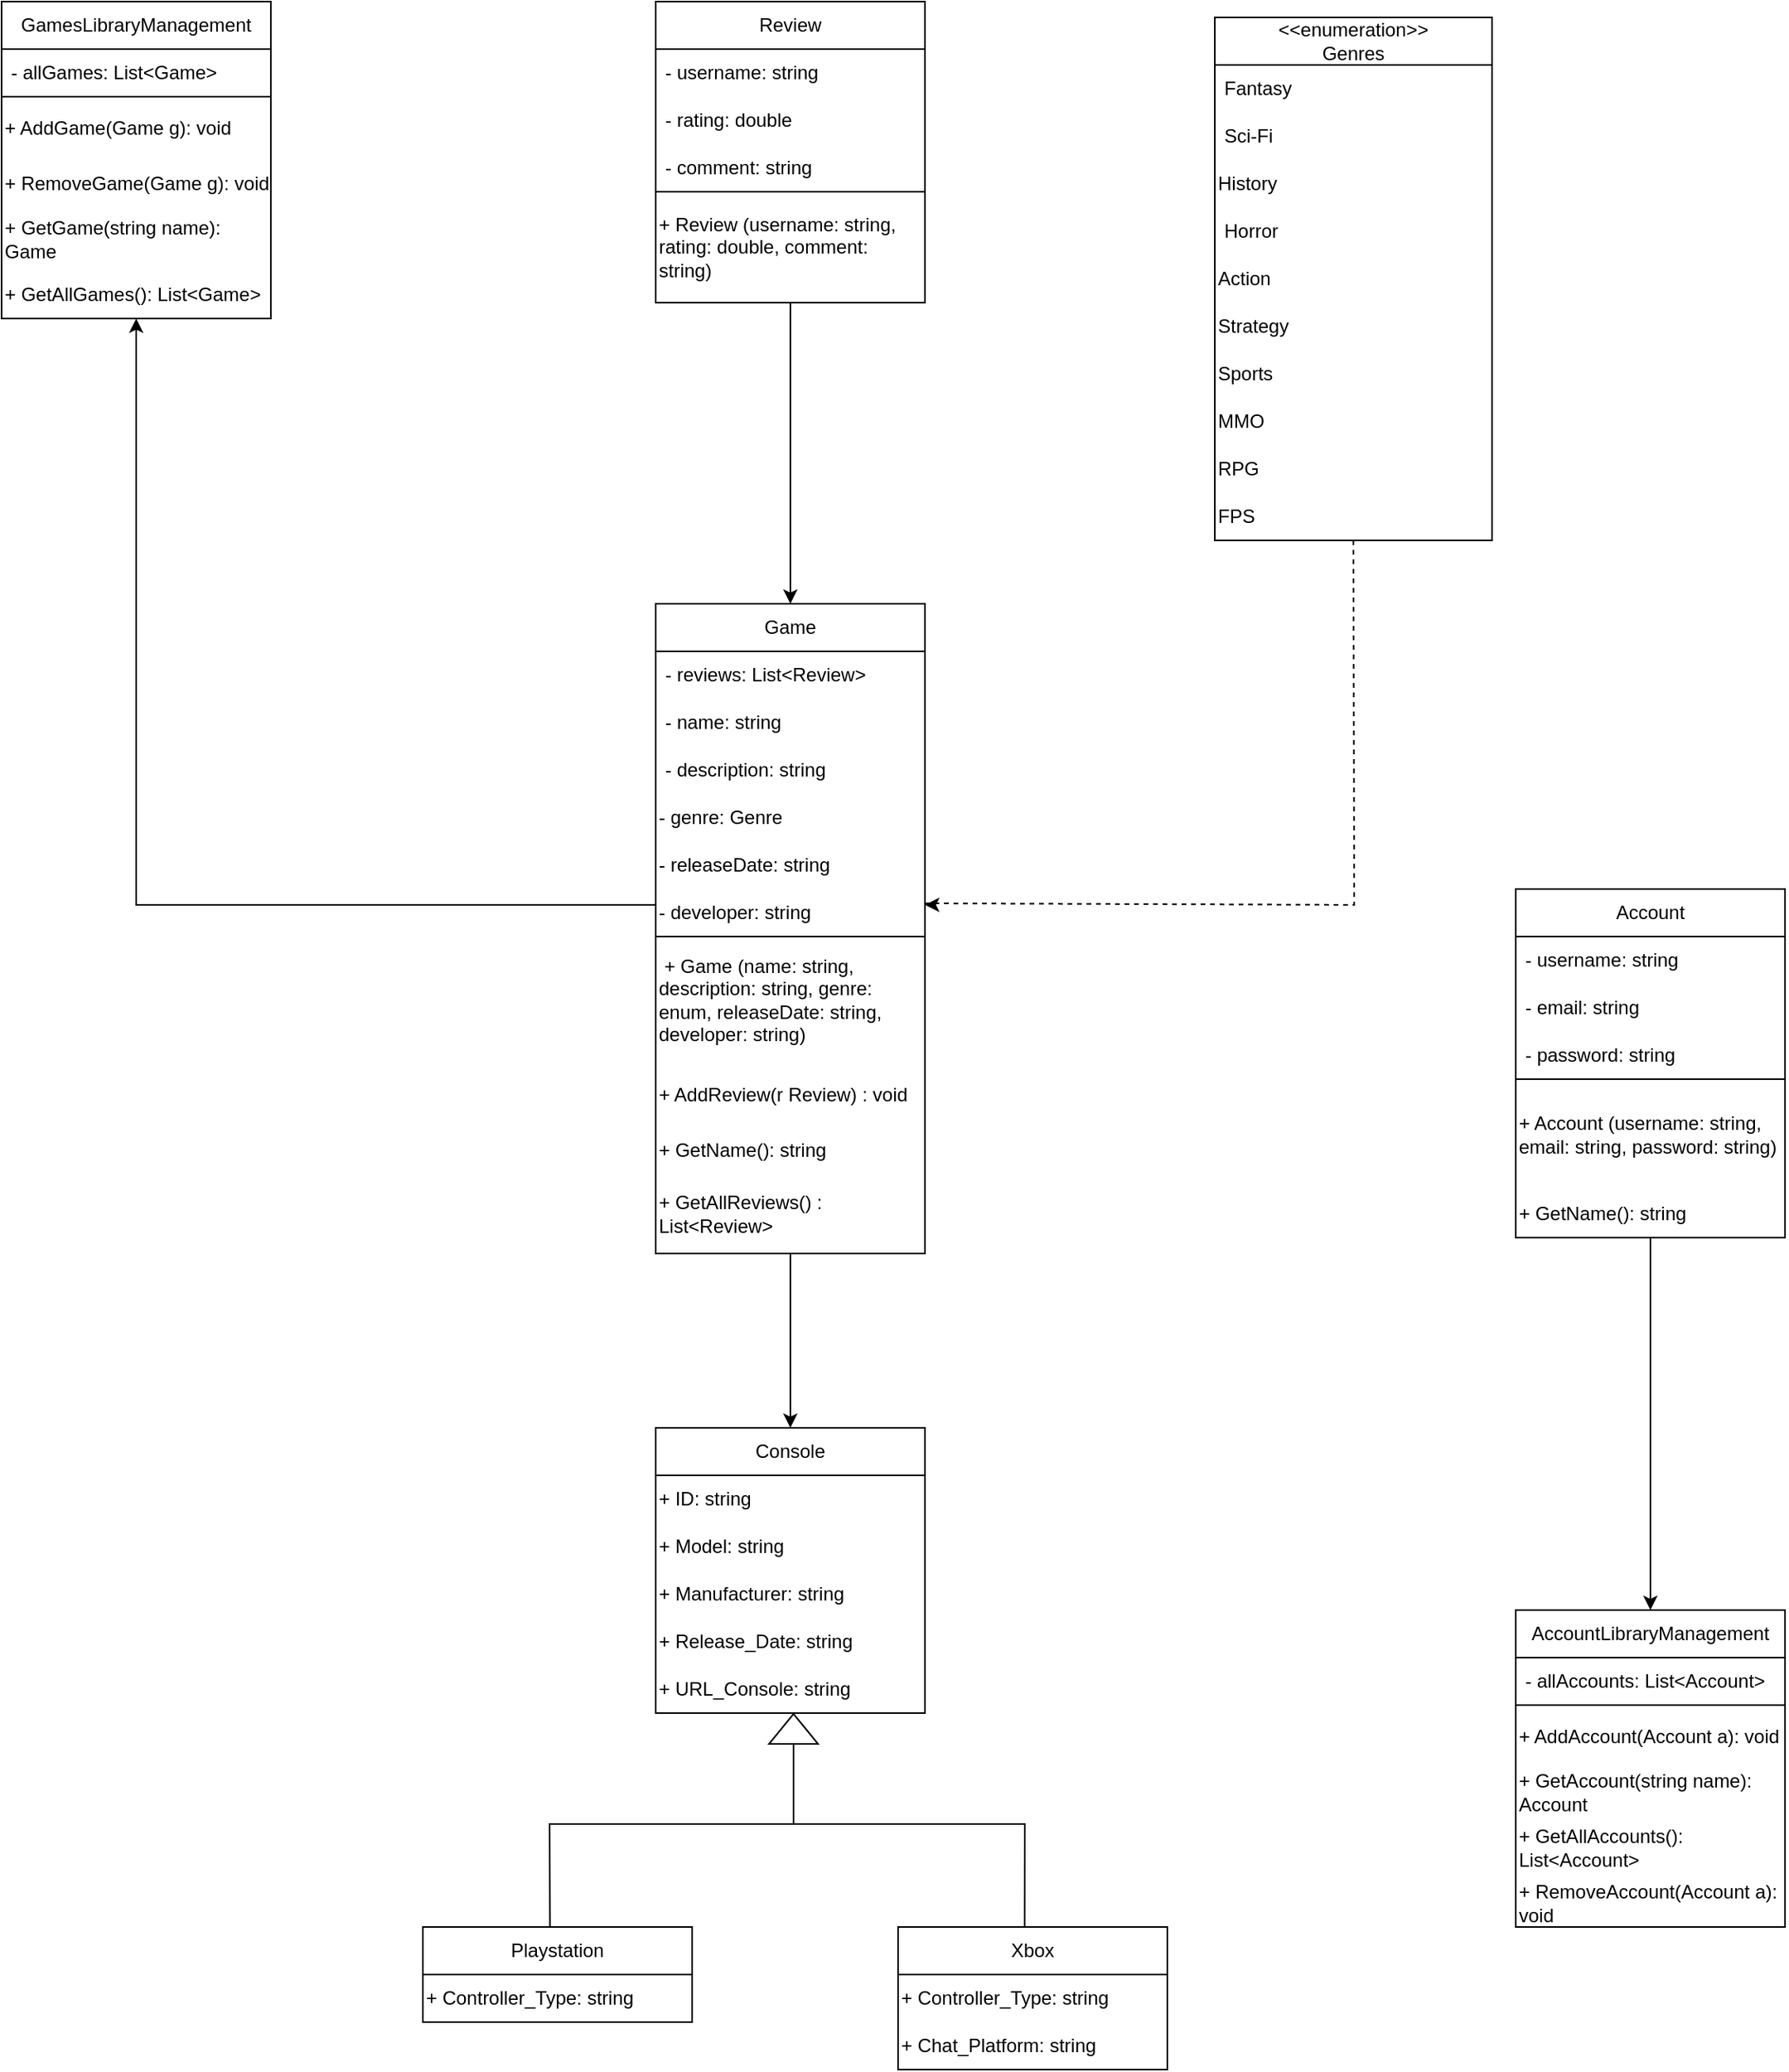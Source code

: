 <mxfile version="21.0.8" type="device"><diagram name="Страница-1" id="sdUZpMWSYJXm1RIvVRuR"><mxGraphModel dx="1923" dy="3349" grid="1" gridSize="10" guides="1" tooltips="1" connect="1" arrows="1" fold="1" page="1" pageScale="1" pageWidth="827" pageHeight="1169" math="0" shadow="0"><root><mxCell id="0"/><mxCell id="1" parent="0"/><mxCell id="oVc4lL-X0MRbzAyfg5KV-13" value="Game" style="swimlane;fontStyle=0;childLayout=stackLayout;horizontal=1;startSize=30;horizontalStack=0;resizeParent=1;resizeParentMax=0;resizeLast=0;collapsible=1;marginBottom=0;whiteSpace=wrap;html=1;" parent="1" vertex="1"><mxGeometry x="657" y="170" width="170" height="410" as="geometry"/></mxCell><mxCell id="oVc4lL-X0MRbzAyfg5KV-14" value="- reviews: List&amp;lt;Review&amp;gt;&amp;nbsp;" style="text;strokeColor=none;fillColor=none;align=left;verticalAlign=middle;spacingLeft=4;spacingRight=4;overflow=hidden;points=[[0,0.5],[1,0.5]];portConstraint=eastwest;rotatable=0;whiteSpace=wrap;html=1;" parent="oVc4lL-X0MRbzAyfg5KV-13" vertex="1"><mxGeometry y="30" width="170" height="30" as="geometry"/></mxCell><mxCell id="oVc4lL-X0MRbzAyfg5KV-15" value="- name: string" style="text;strokeColor=none;fillColor=none;align=left;verticalAlign=middle;spacingLeft=4;spacingRight=4;overflow=hidden;points=[[0,0.5],[1,0.5]];portConstraint=eastwest;rotatable=0;whiteSpace=wrap;html=1;" parent="oVc4lL-X0MRbzAyfg5KV-13" vertex="1"><mxGeometry y="60" width="170" height="30" as="geometry"/></mxCell><mxCell id="oVc4lL-X0MRbzAyfg5KV-16" value="- description: string" style="text;strokeColor=none;fillColor=none;align=left;verticalAlign=middle;spacingLeft=4;spacingRight=4;overflow=hidden;points=[[0,0.5],[1,0.5]];portConstraint=eastwest;rotatable=0;whiteSpace=wrap;html=1;" parent="oVc4lL-X0MRbzAyfg5KV-13" vertex="1"><mxGeometry y="90" width="170" height="30" as="geometry"/></mxCell><mxCell id="oVc4lL-X0MRbzAyfg5KV-17" value="- genre: Genre" style="text;html=1;strokeColor=none;fillColor=none;align=left;verticalAlign=middle;whiteSpace=wrap;rounded=0;" parent="oVc4lL-X0MRbzAyfg5KV-13" vertex="1"><mxGeometry y="120" width="170" height="30" as="geometry"/></mxCell><mxCell id="oVc4lL-X0MRbzAyfg5KV-21" value="- releaseDate: string" style="text;html=1;strokeColor=none;fillColor=none;align=left;verticalAlign=middle;whiteSpace=wrap;rounded=0;" parent="oVc4lL-X0MRbzAyfg5KV-13" vertex="1"><mxGeometry y="150" width="170" height="30" as="geometry"/></mxCell><mxCell id="oVc4lL-X0MRbzAyfg5KV-18" value="- developer: string" style="text;html=1;strokeColor=none;fillColor=none;align=left;verticalAlign=middle;whiteSpace=wrap;rounded=0;" parent="oVc4lL-X0MRbzAyfg5KV-13" vertex="1"><mxGeometry y="180" width="170" height="30" as="geometry"/></mxCell><mxCell id="oVc4lL-X0MRbzAyfg5KV-23" value="" style="endArrow=none;html=1;rounded=0;entryX=1;entryY=0;entryDx=0;entryDy=0;exitX=0;exitY=0;exitDx=0;exitDy=0;" parent="oVc4lL-X0MRbzAyfg5KV-13" source="oVc4lL-X0MRbzAyfg5KV-22" target="oVc4lL-X0MRbzAyfg5KV-22" edge="1"><mxGeometry width="50" height="50" relative="1" as="geometry"><mxPoint y="250" as="sourcePoint"/><mxPoint x="50" y="200" as="targetPoint"/></mxGeometry></mxCell><mxCell id="oVc4lL-X0MRbzAyfg5KV-22" value="&amp;nbsp;+ Game (name: string, description: string, genre: enum, releaseDate: string, developer: string)" style="text;html=1;strokeColor=none;fillColor=none;align=left;verticalAlign=middle;whiteSpace=wrap;rounded=0;" parent="oVc4lL-X0MRbzAyfg5KV-13" vertex="1"><mxGeometry y="210" width="170" height="80" as="geometry"/></mxCell><mxCell id="oVc4lL-X0MRbzAyfg5KV-28" value="+ AddReview(r Review) : void" style="text;html=1;strokeColor=none;fillColor=none;align=left;verticalAlign=middle;whiteSpace=wrap;rounded=0;" parent="oVc4lL-X0MRbzAyfg5KV-13" vertex="1"><mxGeometry y="290" width="170" height="40" as="geometry"/></mxCell><mxCell id="12bxAqdpkY65nuNfrwB1-2" value="+ GetName(): string" style="text;html=1;strokeColor=none;fillColor=none;align=left;verticalAlign=middle;whiteSpace=wrap;rounded=0;" parent="oVc4lL-X0MRbzAyfg5KV-13" vertex="1"><mxGeometry y="330" width="170" height="30" as="geometry"/></mxCell><mxCell id="oVc4lL-X0MRbzAyfg5KV-29" value="+ GetAllReviews() : List&amp;lt;Review&amp;gt;" style="text;html=1;strokeColor=none;fillColor=none;align=left;verticalAlign=middle;whiteSpace=wrap;rounded=0;" parent="oVc4lL-X0MRbzAyfg5KV-13" vertex="1"><mxGeometry y="360" width="170" height="50" as="geometry"/></mxCell><mxCell id="oVc4lL-X0MRbzAyfg5KV-24" value="Review" style="swimlane;fontStyle=0;childLayout=stackLayout;horizontal=1;startSize=30;horizontalStack=0;resizeParent=1;resizeParentMax=0;resizeLast=0;collapsible=1;marginBottom=0;whiteSpace=wrap;html=1;" parent="1" vertex="1"><mxGeometry x="657" y="-210" width="170" height="190" as="geometry"/></mxCell><mxCell id="oVc4lL-X0MRbzAyfg5KV-25" value="- username: string" style="text;strokeColor=none;fillColor=none;align=left;verticalAlign=middle;spacingLeft=4;spacingRight=4;overflow=hidden;points=[[0,0.5],[1,0.5]];portConstraint=eastwest;rotatable=0;whiteSpace=wrap;html=1;" parent="oVc4lL-X0MRbzAyfg5KV-24" vertex="1"><mxGeometry y="30" width="170" height="30" as="geometry"/></mxCell><mxCell id="oVc4lL-X0MRbzAyfg5KV-26" value="- rating: double" style="text;strokeColor=none;fillColor=none;align=left;verticalAlign=middle;spacingLeft=4;spacingRight=4;overflow=hidden;points=[[0,0.5],[1,0.5]];portConstraint=eastwest;rotatable=0;whiteSpace=wrap;html=1;" parent="oVc4lL-X0MRbzAyfg5KV-24" vertex="1"><mxGeometry y="60" width="170" height="30" as="geometry"/></mxCell><mxCell id="oVc4lL-X0MRbzAyfg5KV-27" value="- comment: string" style="text;strokeColor=none;fillColor=none;align=left;verticalAlign=middle;spacingLeft=4;spacingRight=4;overflow=hidden;points=[[0,0.5],[1,0.5]];portConstraint=eastwest;rotatable=0;whiteSpace=wrap;html=1;" parent="oVc4lL-X0MRbzAyfg5KV-24" vertex="1"><mxGeometry y="90" width="170" height="30" as="geometry"/></mxCell><mxCell id="oVc4lL-X0MRbzAyfg5KV-34" value="" style="endArrow=none;html=1;rounded=0;exitX=0;exitY=0;exitDx=0;exitDy=0;entryX=1;entryY=0;entryDx=0;entryDy=0;" parent="oVc4lL-X0MRbzAyfg5KV-24" source="oVc4lL-X0MRbzAyfg5KV-33" target="oVc4lL-X0MRbzAyfg5KV-33" edge="1"><mxGeometry width="50" height="50" relative="1" as="geometry"><mxPoint x="40" y="200" as="sourcePoint"/><mxPoint x="90" y="150" as="targetPoint"/></mxGeometry></mxCell><mxCell id="oVc4lL-X0MRbzAyfg5KV-33" value="+ Review (username: string, rating: double, comment: string)&amp;nbsp;" style="text;html=1;strokeColor=none;fillColor=none;align=left;verticalAlign=middle;whiteSpace=wrap;rounded=0;" parent="oVc4lL-X0MRbzAyfg5KV-24" vertex="1"><mxGeometry y="120" width="170" height="70" as="geometry"/></mxCell><mxCell id="oVc4lL-X0MRbzAyfg5KV-35" value="AccountLibraryManagement" style="swimlane;fontStyle=0;childLayout=stackLayout;horizontal=1;startSize=30;horizontalStack=0;resizeParent=1;resizeParentMax=0;resizeLast=0;collapsible=1;marginBottom=0;whiteSpace=wrap;html=1;" parent="1" vertex="1"><mxGeometry x="1200" y="805" width="170" height="200" as="geometry"/></mxCell><mxCell id="oVc4lL-X0MRbzAyfg5KV-40" value="" style="endArrow=none;html=1;rounded=0;exitX=0;exitY=0;exitDx=0;exitDy=0;entryX=1;entryY=0;entryDx=0;entryDy=0;" parent="oVc4lL-X0MRbzAyfg5KV-35" edge="1"><mxGeometry width="50" height="50" relative="1" as="geometry"><mxPoint x="-2.274e-13" y="60" as="sourcePoint"/><mxPoint x="170.0" y="60" as="targetPoint"/></mxGeometry></mxCell><mxCell id="si3ed06ZD6JGQciLyGwY-2" value="- allAccounts: List&amp;lt;Account&amp;gt;" style="text;strokeColor=none;fillColor=none;align=left;verticalAlign=middle;spacingLeft=4;spacingRight=4;overflow=hidden;points=[[0,0.5],[1,0.5]];portConstraint=eastwest;rotatable=0;whiteSpace=wrap;html=1;" parent="oVc4lL-X0MRbzAyfg5KV-35" vertex="1"><mxGeometry y="30" width="170" height="30" as="geometry"/></mxCell><mxCell id="si3ed06ZD6JGQciLyGwY-28" value="+ AddAccount(Account a): void" style="text;html=1;strokeColor=none;fillColor=none;align=left;verticalAlign=middle;whiteSpace=wrap;rounded=0;" parent="oVc4lL-X0MRbzAyfg5KV-35" vertex="1"><mxGeometry y="60" width="170" height="40" as="geometry"/></mxCell><mxCell id="si3ed06ZD6JGQciLyGwY-31" value="+ GetAccount(string name): Account" style="text;html=1;strokeColor=none;fillColor=none;align=left;verticalAlign=middle;whiteSpace=wrap;rounded=0;" parent="oVc4lL-X0MRbzAyfg5KV-35" vertex="1"><mxGeometry y="100" width="170" height="30" as="geometry"/></mxCell><mxCell id="si3ed06ZD6JGQciLyGwY-30" value="+ GetAllAccounts(): List&amp;lt;Account&amp;gt;" style="text;html=1;strokeColor=none;fillColor=none;align=left;verticalAlign=middle;whiteSpace=wrap;rounded=0;" parent="oVc4lL-X0MRbzAyfg5KV-35" vertex="1"><mxGeometry y="130" width="170" height="40" as="geometry"/></mxCell><mxCell id="si3ed06ZD6JGQciLyGwY-29" value="+ RemoveAccount(Account a): void" style="text;html=1;strokeColor=none;fillColor=none;align=left;verticalAlign=middle;whiteSpace=wrap;rounded=0;" parent="oVc4lL-X0MRbzAyfg5KV-35" vertex="1"><mxGeometry y="170" width="170" height="30" as="geometry"/></mxCell><mxCell id="oVc4lL-X0MRbzAyfg5KV-42" value="&amp;lt;&amp;lt;enumeration&amp;gt;&amp;gt;&lt;br&gt;Genres" style="swimlane;fontStyle=0;childLayout=stackLayout;horizontal=1;startSize=30;horizontalStack=0;resizeParent=1;resizeParentMax=0;resizeLast=0;collapsible=1;marginBottom=0;whiteSpace=wrap;html=1;" parent="1" vertex="1"><mxGeometry x="1010" y="-200" width="175" height="330" as="geometry"/></mxCell><mxCell id="oVc4lL-X0MRbzAyfg5KV-43" value="Fantasy" style="text;strokeColor=none;fillColor=none;align=left;verticalAlign=middle;spacingLeft=4;spacingRight=4;overflow=hidden;points=[[0,0.5],[1,0.5]];portConstraint=eastwest;rotatable=0;whiteSpace=wrap;html=1;" parent="oVc4lL-X0MRbzAyfg5KV-42" vertex="1"><mxGeometry y="30" width="175" height="30" as="geometry"/></mxCell><mxCell id="oVc4lL-X0MRbzAyfg5KV-44" value="Sci-Fi" style="text;strokeColor=none;fillColor=none;align=left;verticalAlign=middle;spacingLeft=4;spacingRight=4;overflow=hidden;points=[[0,0.5],[1,0.5]];portConstraint=eastwest;rotatable=0;whiteSpace=wrap;html=1;" parent="oVc4lL-X0MRbzAyfg5KV-42" vertex="1"><mxGeometry y="60" width="175" height="30" as="geometry"/></mxCell><mxCell id="oVc4lL-X0MRbzAyfg5KV-48" value="History" style="text;html=1;strokeColor=none;fillColor=none;align=left;verticalAlign=middle;whiteSpace=wrap;rounded=0;" parent="oVc4lL-X0MRbzAyfg5KV-42" vertex="1"><mxGeometry y="90" width="175" height="30" as="geometry"/></mxCell><mxCell id="oVc4lL-X0MRbzAyfg5KV-45" value="Horror" style="text;strokeColor=none;fillColor=none;align=left;verticalAlign=middle;spacingLeft=4;spacingRight=4;overflow=hidden;points=[[0,0.5],[1,0.5]];portConstraint=eastwest;rotatable=0;whiteSpace=wrap;html=1;" parent="oVc4lL-X0MRbzAyfg5KV-42" vertex="1"><mxGeometry y="120" width="175" height="30" as="geometry"/></mxCell><mxCell id="oVc4lL-X0MRbzAyfg5KV-49" value="Action" style="text;html=1;strokeColor=none;fillColor=none;align=left;verticalAlign=middle;whiteSpace=wrap;rounded=0;" parent="oVc4lL-X0MRbzAyfg5KV-42" vertex="1"><mxGeometry y="150" width="175" height="30" as="geometry"/></mxCell><mxCell id="oVc4lL-X0MRbzAyfg5KV-50" value="Strategy" style="text;html=1;strokeColor=none;fillColor=none;align=left;verticalAlign=middle;whiteSpace=wrap;rounded=0;" parent="oVc4lL-X0MRbzAyfg5KV-42" vertex="1"><mxGeometry y="180" width="175" height="30" as="geometry"/></mxCell><mxCell id="oVc4lL-X0MRbzAyfg5KV-51" value="Sports" style="text;html=1;strokeColor=none;fillColor=none;align=left;verticalAlign=middle;whiteSpace=wrap;rounded=0;" parent="oVc4lL-X0MRbzAyfg5KV-42" vertex="1"><mxGeometry y="210" width="175" height="30" as="geometry"/></mxCell><mxCell id="oVc4lL-X0MRbzAyfg5KV-52" value="MMO" style="text;html=1;strokeColor=none;fillColor=none;align=left;verticalAlign=middle;whiteSpace=wrap;rounded=0;" parent="oVc4lL-X0MRbzAyfg5KV-42" vertex="1"><mxGeometry y="240" width="175" height="30" as="geometry"/></mxCell><mxCell id="oVc4lL-X0MRbzAyfg5KV-53" value="RPG" style="text;html=1;strokeColor=none;fillColor=none;align=left;verticalAlign=middle;whiteSpace=wrap;rounded=0;" parent="oVc4lL-X0MRbzAyfg5KV-42" vertex="1"><mxGeometry y="270" width="175" height="30" as="geometry"/></mxCell><mxCell id="oVc4lL-X0MRbzAyfg5KV-54" value="FPS" style="text;html=1;strokeColor=none;fillColor=none;align=left;verticalAlign=middle;whiteSpace=wrap;rounded=0;" parent="oVc4lL-X0MRbzAyfg5KV-42" vertex="1"><mxGeometry y="300" width="175" height="30" as="geometry"/></mxCell><mxCell id="2BUGq4Oyd12aA57rfhNJ-14" value="" style="endArrow=none;dashed=1;html=1;rounded=0;entryX=1;entryY=0;entryDx=0;entryDy=0;exitX=0.5;exitY=1;exitDx=0;exitDy=0;" parent="1" edge="1" source="oVc4lL-X0MRbzAyfg5KV-54"><mxGeometry width="50" height="50" relative="1" as="geometry"><mxPoint x="1060" y="358.99" as="sourcePoint"/><mxPoint x="827" y="359" as="targetPoint"/><Array as="points"><mxPoint x="1098" y="360"/></Array></mxGeometry></mxCell><mxCell id="2BUGq4Oyd12aA57rfhNJ-15" value="" style="endArrow=classic;html=1;rounded=0;entryX=1;entryY=0;entryDx=0;entryDy=0;" parent="1" edge="1"><mxGeometry width="50" height="50" relative="1" as="geometry"><mxPoint x="830" y="360" as="sourcePoint"/><mxPoint x="827" y="360" as="targetPoint"/></mxGeometry></mxCell><mxCell id="W9ddNsVazHNU-D0-kvZH-1" value="" style="endArrow=classic;html=1;rounded=0;exitX=0.5;exitY=1;exitDx=0;exitDy=0;" parent="1" source="oVc4lL-X0MRbzAyfg5KV-33" edge="1"><mxGeometry width="50" height="50" relative="1" as="geometry"><mxPoint x="810" y="720" as="sourcePoint"/><mxPoint x="742" y="170" as="targetPoint"/></mxGeometry></mxCell><mxCell id="l7rKiUxw1o1yOhBb_WyF-1" value="Console" style="swimlane;fontStyle=0;childLayout=stackLayout;horizontal=1;startSize=30;horizontalStack=0;resizeParent=1;resizeParentMax=0;resizeLast=0;collapsible=1;marginBottom=0;whiteSpace=wrap;html=1;" parent="1" vertex="1"><mxGeometry x="657" y="690" width="170" height="180" as="geometry"/></mxCell><mxCell id="l7rKiUxw1o1yOhBb_WyF-7" value="+ ID: string" style="text;html=1;strokeColor=none;fillColor=none;align=left;verticalAlign=middle;whiteSpace=wrap;rounded=0;" parent="l7rKiUxw1o1yOhBb_WyF-1" vertex="1"><mxGeometry y="30" width="170" height="30" as="geometry"/></mxCell><mxCell id="E4WLvE4NygGlio2BXlrx-3" value="+ Model: string" style="text;html=1;strokeColor=none;fillColor=none;align=left;verticalAlign=middle;whiteSpace=wrap;rounded=0;" vertex="1" parent="l7rKiUxw1o1yOhBb_WyF-1"><mxGeometry y="60" width="170" height="30" as="geometry"/></mxCell><mxCell id="E4WLvE4NygGlio2BXlrx-5" value="+ Manufacturer: string" style="text;html=1;align=left;verticalAlign=middle;resizable=0;points=[];autosize=1;strokeColor=none;fillColor=none;" vertex="1" parent="l7rKiUxw1o1yOhBb_WyF-1"><mxGeometry y="90" width="170" height="30" as="geometry"/></mxCell><mxCell id="E4WLvE4NygGlio2BXlrx-6" value="+ Release_Date: string" style="text;html=1;strokeColor=none;fillColor=none;align=left;verticalAlign=middle;whiteSpace=wrap;rounded=0;" vertex="1" parent="l7rKiUxw1o1yOhBb_WyF-1"><mxGeometry y="120" width="170" height="30" as="geometry"/></mxCell><mxCell id="E4WLvE4NygGlio2BXlrx-7" value="+ URL_Console: string" style="text;html=1;strokeColor=none;fillColor=none;align=left;verticalAlign=middle;whiteSpace=wrap;rounded=0;" vertex="1" parent="l7rKiUxw1o1yOhBb_WyF-1"><mxGeometry y="150" width="170" height="30" as="geometry"/></mxCell><mxCell id="si3ed06ZD6JGQciLyGwY-1" value="GamesLibraryManagement" style="swimlane;fontStyle=0;childLayout=stackLayout;horizontal=1;startSize=30;horizontalStack=0;resizeParent=1;resizeParentMax=0;resizeLast=0;collapsible=1;marginBottom=0;whiteSpace=wrap;html=1;" parent="1" vertex="1"><mxGeometry x="244" y="-210" width="170" height="200" as="geometry"/></mxCell><mxCell id="si3ed06ZD6JGQciLyGwY-5" value="" style="endArrow=none;html=1;rounded=0;exitX=0;exitY=0;exitDx=0;exitDy=0;entryX=1;entryY=0;entryDx=0;entryDy=0;" parent="si3ed06ZD6JGQciLyGwY-1" source="si3ed06ZD6JGQciLyGwY-6" target="si3ed06ZD6JGQciLyGwY-6" edge="1"><mxGeometry width="50" height="50" relative="1" as="geometry"><mxPoint x="40" y="200" as="sourcePoint"/><mxPoint x="90" y="150" as="targetPoint"/></mxGeometry></mxCell><mxCell id="si3ed06ZD6JGQciLyGwY-25" value="- allGames: List&amp;lt;Game&amp;gt;" style="text;strokeColor=none;fillColor=none;align=left;verticalAlign=middle;spacingLeft=4;spacingRight=4;overflow=hidden;points=[[0,0.5],[1,0.5]];portConstraint=eastwest;rotatable=0;whiteSpace=wrap;html=1;" parent="si3ed06ZD6JGQciLyGwY-1" vertex="1"><mxGeometry y="30" width="170" height="30" as="geometry"/></mxCell><mxCell id="si3ed06ZD6JGQciLyGwY-6" value="+ AddGame(Game g): void" style="text;html=1;strokeColor=none;fillColor=none;align=left;verticalAlign=middle;whiteSpace=wrap;rounded=0;" parent="si3ed06ZD6JGQciLyGwY-1" vertex="1"><mxGeometry y="60" width="170" height="40" as="geometry"/></mxCell><mxCell id="si3ed06ZD6JGQciLyGwY-7" value="+ RemoveGame(Game g): void" style="text;html=1;strokeColor=none;fillColor=none;align=left;verticalAlign=middle;whiteSpace=wrap;rounded=0;" parent="si3ed06ZD6JGQciLyGwY-1" vertex="1"><mxGeometry y="100" width="170" height="30" as="geometry"/></mxCell><mxCell id="si3ed06ZD6JGQciLyGwY-16" value="+ GetGame(string name): Game" style="text;html=1;strokeColor=none;fillColor=none;align=left;verticalAlign=middle;whiteSpace=wrap;rounded=0;" parent="si3ed06ZD6JGQciLyGwY-1" vertex="1"><mxGeometry y="130" width="170" height="40" as="geometry"/></mxCell><mxCell id="si3ed06ZD6JGQciLyGwY-17" value="+ GetAllGames(): List&amp;lt;Game&amp;gt;" style="text;html=1;strokeColor=none;fillColor=none;align=left;verticalAlign=middle;whiteSpace=wrap;rounded=0;" parent="si3ed06ZD6JGQciLyGwY-1" vertex="1"><mxGeometry y="170" width="170" height="30" as="geometry"/></mxCell><mxCell id="si3ed06ZD6JGQciLyGwY-8" value="Account" style="swimlane;fontStyle=0;childLayout=stackLayout;horizontal=1;startSize=30;horizontalStack=0;resizeParent=1;resizeParentMax=0;resizeLast=0;collapsible=1;marginBottom=0;whiteSpace=wrap;html=1;" parent="1" vertex="1"><mxGeometry x="1200" y="350" width="170" height="220" as="geometry"/></mxCell><mxCell id="si3ed06ZD6JGQciLyGwY-9" value="- username: string" style="text;strokeColor=none;fillColor=none;align=left;verticalAlign=middle;spacingLeft=4;spacingRight=4;overflow=hidden;points=[[0,0.5],[1,0.5]];portConstraint=eastwest;rotatable=0;whiteSpace=wrap;html=1;" parent="si3ed06ZD6JGQciLyGwY-8" vertex="1"><mxGeometry y="30" width="170" height="30" as="geometry"/></mxCell><mxCell id="si3ed06ZD6JGQciLyGwY-10" value="- email: string" style="text;strokeColor=none;fillColor=none;align=left;verticalAlign=middle;spacingLeft=4;spacingRight=4;overflow=hidden;points=[[0,0.5],[1,0.5]];portConstraint=eastwest;rotatable=0;whiteSpace=wrap;html=1;" parent="si3ed06ZD6JGQciLyGwY-8" vertex="1"><mxGeometry y="60" width="170" height="30" as="geometry"/></mxCell><mxCell id="si3ed06ZD6JGQciLyGwY-11" value="- password: string" style="text;strokeColor=none;fillColor=none;align=left;verticalAlign=middle;spacingLeft=4;spacingRight=4;overflow=hidden;points=[[0,0.5],[1,0.5]];portConstraint=eastwest;rotatable=0;whiteSpace=wrap;html=1;" parent="si3ed06ZD6JGQciLyGwY-8" vertex="1"><mxGeometry y="90" width="170" height="30" as="geometry"/></mxCell><mxCell id="si3ed06ZD6JGQciLyGwY-12" value="" style="endArrow=none;html=1;rounded=0;exitX=0;exitY=0;exitDx=0;exitDy=0;entryX=1;entryY=0;entryDx=0;entryDy=0;" parent="si3ed06ZD6JGQciLyGwY-8" source="si3ed06ZD6JGQciLyGwY-13" target="si3ed06ZD6JGQciLyGwY-13" edge="1"><mxGeometry width="50" height="50" relative="1" as="geometry"><mxPoint x="40" y="200" as="sourcePoint"/><mxPoint x="90" y="150" as="targetPoint"/></mxGeometry></mxCell><mxCell id="si3ed06ZD6JGQciLyGwY-13" value="+ Account (username: string, email: string, password: string)&amp;nbsp;" style="text;html=1;strokeColor=none;fillColor=none;align=left;verticalAlign=middle;whiteSpace=wrap;rounded=0;" parent="si3ed06ZD6JGQciLyGwY-8" vertex="1"><mxGeometry y="120" width="170" height="70" as="geometry"/></mxCell><mxCell id="si3ed06ZD6JGQciLyGwY-14" value="+ GetName(): string" style="text;html=1;strokeColor=none;fillColor=none;align=left;verticalAlign=middle;whiteSpace=wrap;rounded=0;" parent="si3ed06ZD6JGQciLyGwY-8" vertex="1"><mxGeometry y="190" width="170" height="30" as="geometry"/></mxCell><mxCell id="si3ed06ZD6JGQciLyGwY-18" value="" style="endArrow=classic;html=1;rounded=0;exitX=-0.002;exitY=0.333;exitDx=0;exitDy=0;entryX=0.5;entryY=1;entryDx=0;entryDy=0;exitPerimeter=0;" parent="1" source="oVc4lL-X0MRbzAyfg5KV-18" target="si3ed06ZD6JGQciLyGwY-17" edge="1"><mxGeometry width="50" height="50" relative="1" as="geometry"><mxPoint x="752" y="-10" as="sourcePoint"/><mxPoint x="752" y="180" as="targetPoint"/><Array as="points"><mxPoint x="329" y="360"/></Array></mxGeometry></mxCell><mxCell id="si3ed06ZD6JGQciLyGwY-19" value="" style="endArrow=classic;html=1;rounded=0;exitX=0.5;exitY=1;exitDx=0;exitDy=0;entryX=0.5;entryY=0;entryDx=0;entryDy=0;" parent="1" source="si3ed06ZD6JGQciLyGwY-14" target="oVc4lL-X0MRbzAyfg5KV-35" edge="1"><mxGeometry width="50" height="50" relative="1" as="geometry"><mxPoint x="1643" y="620" as="sourcePoint"/><mxPoint x="1400" y="620" as="targetPoint"/></mxGeometry></mxCell><mxCell id="vyQyjWW_WYCqD_AttxZ9-2" value="" style="shape=flexArrow;endArrow=classic;html=1;rounded=0;entryX=0.5;entryY=1;entryDx=0;entryDy=0;" parent="1" edge="1"><mxGeometry width="50" height="50" relative="1" as="geometry"><mxPoint x="744" y="890" as="sourcePoint"/><mxPoint x="744" y="870" as="targetPoint"/></mxGeometry></mxCell><mxCell id="vyQyjWW_WYCqD_AttxZ9-3" value="" style="endArrow=none;html=1;rounded=0;" parent="1" edge="1"><mxGeometry width="50" height="50" relative="1" as="geometry"><mxPoint x="744" y="940" as="sourcePoint"/><mxPoint x="744" y="890" as="targetPoint"/></mxGeometry></mxCell><mxCell id="vyQyjWW_WYCqD_AttxZ9-5" value="" style="endArrow=none;html=1;rounded=0;entryX=0.472;entryY=-0.007;entryDx=0;entryDy=0;entryPerimeter=0;exitX=0.47;exitY=-0.002;exitDx=0;exitDy=0;exitPerimeter=0;" parent="1" edge="1" target="vyQyjWW_WYCqD_AttxZ9-6" source="vyQyjWW_WYCqD_AttxZ9-10"><mxGeometry width="50" height="50" relative="1" as="geometry"><mxPoint x="1022" y="1010" as="sourcePoint"/><mxPoint x="462" y="1010" as="targetPoint"/><Array as="points"><mxPoint x="890" y="940"/><mxPoint x="590" y="940"/></Array></mxGeometry></mxCell><mxCell id="vyQyjWW_WYCqD_AttxZ9-6" value="Playstation" style="swimlane;fontStyle=0;childLayout=stackLayout;horizontal=1;startSize=30;horizontalStack=0;resizeParent=1;resizeParentMax=0;resizeLast=0;collapsible=1;marginBottom=0;whiteSpace=wrap;html=1;" parent="1" vertex="1"><mxGeometry x="510" y="1005" width="170" height="60" as="geometry"/></mxCell><mxCell id="vyQyjWW_WYCqD_AttxZ9-7" value="+ Controller_Type: string" style="text;html=1;strokeColor=none;fillColor=none;align=left;verticalAlign=middle;whiteSpace=wrap;rounded=0;" parent="vyQyjWW_WYCqD_AttxZ9-6" vertex="1"><mxGeometry y="30" width="170" height="30" as="geometry"/></mxCell><mxCell id="vyQyjWW_WYCqD_AttxZ9-8" value="" style="endArrow=none;html=1;rounded=0;entryX=1;entryY=0;entryDx=0;entryDy=0;exitX=0;exitY=0;exitDx=0;exitDy=0;" parent="vyQyjWW_WYCqD_AttxZ9-6" edge="1"><mxGeometry width="50" height="50" relative="1" as="geometry"><mxPoint y="60" as="sourcePoint"/><mxPoint x="170" y="60" as="targetPoint"/></mxGeometry></mxCell><mxCell id="vyQyjWW_WYCqD_AttxZ9-10" value="Xbox" style="swimlane;fontStyle=0;childLayout=stackLayout;horizontal=1;startSize=30;horizontalStack=0;resizeParent=1;resizeParentMax=0;resizeLast=0;collapsible=1;marginBottom=0;whiteSpace=wrap;html=1;" parent="1" vertex="1"><mxGeometry x="810" y="1005" width="170" height="90" as="geometry"/></mxCell><mxCell id="E4WLvE4NygGlio2BXlrx-8" value="+ Controller_Type: string" style="text;html=1;strokeColor=none;fillColor=none;align=left;verticalAlign=middle;whiteSpace=wrap;rounded=0;" vertex="1" parent="vyQyjWW_WYCqD_AttxZ9-10"><mxGeometry y="30" width="170" height="30" as="geometry"/></mxCell><mxCell id="E4WLvE4NygGlio2BXlrx-12" value="+ Chat_Platform: string" style="text;html=1;strokeColor=none;fillColor=none;align=left;verticalAlign=middle;whiteSpace=wrap;rounded=0;" vertex="1" parent="vyQyjWW_WYCqD_AttxZ9-10"><mxGeometry y="60" width="170" height="30" as="geometry"/></mxCell><mxCell id="E4WLvE4NygGlio2BXlrx-1" value="" style="endArrow=classic;html=1;rounded=0;exitX=0.5;exitY=1;exitDx=0;exitDy=0;entryX=0.5;entryY=0;entryDx=0;entryDy=0;" edge="1" parent="1" source="oVc4lL-X0MRbzAyfg5KV-29" target="l7rKiUxw1o1yOhBb_WyF-1"><mxGeometry width="50" height="50" relative="1" as="geometry"><mxPoint x="780" y="660" as="sourcePoint"/><mxPoint x="830" y="610" as="targetPoint"/></mxGeometry></mxCell></root></mxGraphModel></diagram></mxfile>